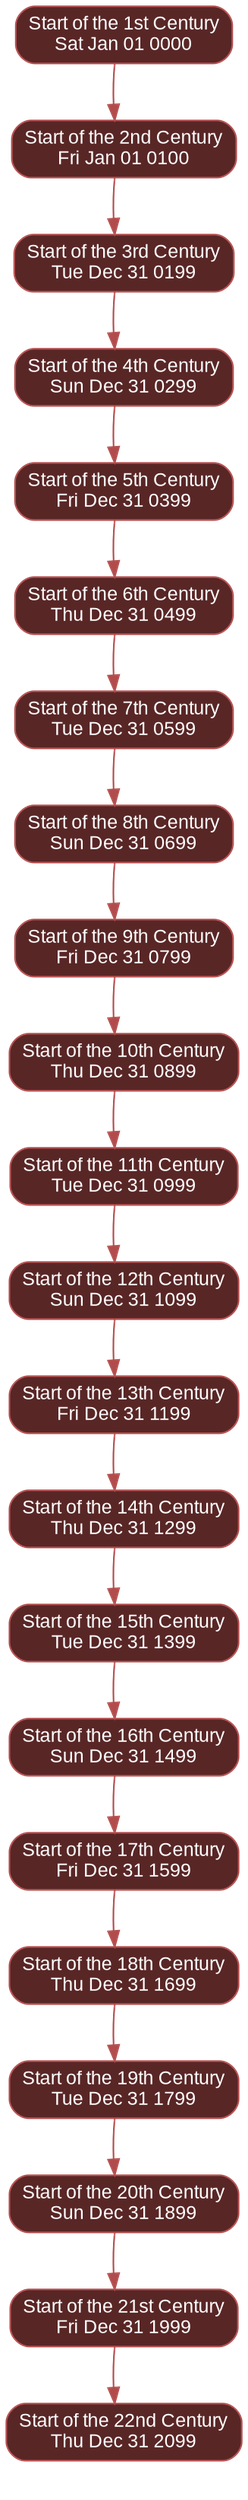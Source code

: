 digraph timeline {
    node [fontname="Arial"; fontsize="12";];
    edge [fontname="Arial"; fontsize="12";];
    bgcolor="transparent";
    comment=" ";
    fontname="Arial";
    fontsize="12";
    label=" ";
    rankdir="TD";
    ranksep="0.5";
    tooltip=" ";
    1 [class="event td408927559ee23e3"; color="#B24C4CFF"; fillcolor="#592626FF"; fontcolor="#FFFFFFFF"; id="Z0000-01-01-0"; label=<Start of the 1st Century<BR ALIGN="CENTER"/>Sat Jan 01 0000>; penwidth="1"; shape="box"; style="solid,rounded,filled"; tooltip="0ms seit Sat Jan 01 0000\n2026y 292d her"; ts="-62167219200000";];
    2 [class="event td408927559ee23e3"; color="#B24C4CFF"; fillcolor="#592626FF"; fontcolor="#FFFFFFFF"; id="Z0100-01-01-0"; label=<Start of the 2nd Century<BR ALIGN="CENTER"/>Fri Jan 01 0100>; penwidth="1"; shape="box"; style="solid,rounded,filled"; tooltip="100y 25d seit Sat Jan 01 0000\n1926y 267d her"; ts="-59011459200000";];
    3 [class="event td408927559ee23e3"; color="#B24C4CFF"; fillcolor="#592626FF"; fontcolor="#FFFFFFFF"; id="Z0199-12-31-0"; label=<Start of the 3rd Century<BR ALIGN="CENTER"/>Tue Dec 31 0199>; penwidth="1"; shape="box"; style="solid,rounded,filled"; tooltip="200y 48d seit Sat Jan 01 0000\n1826y 244d her"; ts="-55855872000000";];
    4 [class="event td408927559ee23e3"; color="#B24C4CFF"; fillcolor="#592626FF"; fontcolor="#FFFFFFFF"; id="Z0299-12-31-0"; label=<Start of the 4th Century<BR ALIGN="CENTER"/>Sun Dec 31 0299>; penwidth="1"; shape="box"; style="solid,rounded,filled"; tooltip="300y 72d seit Sat Jan 01 0000\n1726y 220d her"; ts="-52700198400000";];
    5 [class="event td408927559ee23e3"; color="#B24C4CFF"; fillcolor="#592626FF"; fontcolor="#FFFFFFFF"; id="Z0399-12-31-0"; label=<Start of the 5th Century<BR ALIGN="CENTER"/>Fri Dec 31 0399>; penwidth="1"; shape="box"; style="solid,rounded,filled"; tooltip="400y 96d seit Sat Jan 01 0000\n1626y 196d her"; ts="-49544524800000";];
    6 [class="event td408927559ee23e3"; color="#B24C4CFF"; fillcolor="#592626FF"; fontcolor="#FFFFFFFF"; id="Z0499-12-31-0"; label=<Start of the 6th Century<BR ALIGN="CENTER"/>Thu Dec 31 0499>; penwidth="1"; shape="box"; style="solid,rounded,filled"; tooltip="500y 121d seit Sat Jan 01 0000\n1526y 171d her"; ts="-46388764800000";];
    7 [class="event td408927559ee23e3"; color="#B24C4CFF"; fillcolor="#592626FF"; fontcolor="#FFFFFFFF"; id="Z0599-12-31-0"; label=<Start of the 7th Century<BR ALIGN="CENTER"/>Tue Dec 31 0599>; penwidth="1"; shape="box"; style="solid,rounded,filled"; tooltip="600y 145d seit Sat Jan 01 0000\n1426y 147d her"; ts="-43233091200000";];
    8 [class="event td408927559ee23e3"; color="#B24C4CFF"; fillcolor="#592626FF"; fontcolor="#FFFFFFFF"; id="Z0699-12-31-0"; label=<Start of the 8th Century<BR ALIGN="CENTER"/>Sun Dec 31 0699>; penwidth="1"; shape="box"; style="solid,rounded,filled"; tooltip="700y 169d seit Sat Jan 01 0000\n1326y 123d her"; ts="-40077417600000";];
    9 [class="event td408927559ee23e3"; color="#B24C4CFF"; fillcolor="#592626FF"; fontcolor="#FFFFFFFF"; id="Z0799-12-31-0"; label=<Start of the 9th Century<BR ALIGN="CENTER"/>Fri Dec 31 0799>; penwidth="1"; shape="box"; style="solid,rounded,filled"; tooltip="800y 193d seit Sat Jan 01 0000\n1226y 99d her"; ts="-36921744000000";];
    10 [class="event td408927559ee23e3"; color="#B24C4CFF"; fillcolor="#592626FF"; fontcolor="#FFFFFFFF"; id="Z0899-12-31-0"; label=<Start of the 10th Century<BR ALIGN="CENTER"/>Thu Dec 31 0899>; penwidth="1"; shape="box"; style="solid,rounded,filled"; tooltip="900y 218d seit Sat Jan 01 0000\n1126y 74d her"; ts="-33765984000000";];
    11 [class="event td408927559ee23e3"; color="#B24C4CFF"; fillcolor="#592626FF"; fontcolor="#FFFFFFFF"; id="Z0999-12-31-0"; label=<Start of the 11th Century<BR ALIGN="CENTER"/>Tue Dec 31 0999>; penwidth="1"; shape="box"; style="solid,rounded,filled"; tooltip="1000y 242d seit Sat Jan 01 0000\n1026y 50d her"; ts="-30610310400000";];
    12 [class="event td408927559ee23e3"; color="#B24C4CFF"; fillcolor="#592626FF"; fontcolor="#FFFFFFFF"; id="Z1099-12-31-0"; label=<Start of the 12th Century<BR ALIGN="CENTER"/>Sun Dec 31 1099>; penwidth="1"; shape="box"; style="solid,rounded,filled"; tooltip="1100y 266d seit Sat Jan 01 0000\n926y 26d her"; ts="-27454636800000";];
    13 [class="event td408927559ee23e3"; color="#B24C4CFF"; fillcolor="#592626FF"; fontcolor="#FFFFFFFF"; id="Z1199-12-31-0"; label=<Start of the 13th Century<BR ALIGN="CENTER"/>Fri Dec 31 1199>; penwidth="1"; shape="box"; style="solid,rounded,filled"; tooltip="1200y 290d seit Sat Jan 01 0000\n826y 2d her"; ts="-24298963200000";];
    14 [class="event td408927559ee23e3"; color="#B24C4CFF"; fillcolor="#592626FF"; fontcolor="#FFFFFFFF"; id="Z1299-12-31-0"; label=<Start of the 14th Century<BR ALIGN="CENTER"/>Thu Dec 31 1299>; penwidth="1"; shape="box"; style="solid,rounded,filled"; tooltip="1300y 315d seit Sat Jan 01 0000\n725y 342d her"; ts="-21143203200000";];
    15 [class="event td408927559ee23e3"; color="#B24C4CFF"; fillcolor="#592626FF"; fontcolor="#FFFFFFFF"; id="Z1399-12-31-0"; label=<Start of the 15th Century<BR ALIGN="CENTER"/>Tue Dec 31 1399>; penwidth="1"; shape="box"; style="solid,rounded,filled"; tooltip="1400y 339d seit Sat Jan 01 0000\n625y 318d her"; ts="-17987529600000";];
    16 [class="event td408927559ee23e3"; color="#B24C4CFF"; fillcolor="#592626FF"; fontcolor="#FFFFFFFF"; id="Z1499-12-31-0"; label=<Start of the 16th Century<BR ALIGN="CENTER"/>Sun Dec 31 1499>; penwidth="1"; shape="box"; style="solid,rounded,filled"; tooltip="1500y 363d seit Sat Jan 01 0000\n525y 294d her"; ts="-14831856000000";];
    17 [class="event td408927559ee23e3"; color="#B24C4CFF"; fillcolor="#592626FF"; fontcolor="#FFFFFFFF"; id="Z1599-12-31-0"; label=<Start of the 17th Century<BR ALIGN="CENTER"/>Fri Dec 31 1599>; penwidth="1"; shape="box"; style="solid,rounded,filled"; tooltip="1601y 22d seit Sat Jan 01 0000\n425y 270d her"; ts="-11676182400000";];
    18 [class="event td408927559ee23e3"; color="#B24C4CFF"; fillcolor="#592626FF"; fontcolor="#FFFFFFFF"; id="Z1699-12-31-0"; label=<Start of the 18th Century<BR ALIGN="CENTER"/>Thu Dec 31 1699>; penwidth="1"; shape="box"; style="solid,rounded,filled"; tooltip="1701y 47d seit Sat Jan 01 0000\n325y 245d her"; ts="-8520422400000";];
    19 [class="event td408927559ee23e3"; color="#B24C4CFF"; fillcolor="#592626FF"; fontcolor="#FFFFFFFF"; id="Z1799-12-31-0"; label=<Start of the 19th Century<BR ALIGN="CENTER"/>Tue Dec 31 1799>; penwidth="1"; shape="box"; style="solid,rounded,filled"; tooltip="1801y 71d seit Sat Jan 01 0000\n225y 221d her"; ts="-5364748800000";];
    20 [class="event td408927559ee23e3"; color="#B24C4CFF"; fillcolor="#592626FF"; fontcolor="#FFFFFFFF"; id="Z1899-12-31-0"; label=<Start of the 20th Century<BR ALIGN="CENTER"/>Sun Dec 31 1899>; penwidth="1"; shape="box"; style="solid,rounded,filled"; tooltip="1901y 95d seit Sat Jan 01 0000\n125y 197d her"; ts="-2209075200000";];
    21 [class="event td408927559ee23e3"; color="#B24C4CFF"; fillcolor="#592626FF"; fontcolor="#FFFFFFFF"; id="Z1999-12-31-0"; label=<Start of the 21st Century<BR ALIGN="CENTER"/>Fri Dec 31 1999>; penwidth="1"; shape="box"; style="solid,rounded,filled"; tooltip="2001y 119d seit Sat Jan 01 0000\n25y 173d her"; ts="946598400000";];
    22 [class="event td408927559ee23e3"; color="#B24C4CFF"; fillcolor="#592626FF"; fontcolor="#FFFFFFFF"; id="Z2099-12-31-0"; label=<Start of the 22nd Century<BR ALIGN="CENTER"/>Thu Dec 31 2099>; penwidth="1"; shape="box"; style="solid,rounded,filled"; tooltip="2101y 144d seit Sat Jan 01 0000\n-74y -217d her"; ts="4102358400000";];
    1 -> 2 [color="#B24C4CFF"; penwidth="1"; samehead="document"; sametail="document"; style="solid"; tooltip="100y 25d passed";];
    2 -> 3 [color="#B24C4CFF"; penwidth="1"; samehead="document"; sametail="document"; style="solid"; tooltip="100y 23d passed";];
    3 -> 4 [color="#B24C4CFF"; penwidth="1"; samehead="document"; sametail="document"; style="solid"; tooltip="100y 24d passed";];
    4 -> 5 [color="#B24C4CFF"; penwidth="1"; samehead="document"; sametail="document"; style="solid"; tooltip="100y 24d passed";];
    5 -> 6 [color="#B24C4CFF"; penwidth="1"; samehead="document"; sametail="document"; style="solid"; tooltip="100y 25d passed";];
    6 -> 7 [color="#B24C4CFF"; penwidth="1"; samehead="document"; sametail="document"; style="solid"; tooltip="100y 24d passed";];
    7 -> 8 [color="#B24C4CFF"; penwidth="1"; samehead="document"; sametail="document"; style="solid"; tooltip="100y 24d passed";];
    8 -> 9 [color="#B24C4CFF"; penwidth="1"; samehead="document"; sametail="document"; style="solid"; tooltip="100y 24d passed";];
    9 -> 10 [color="#B24C4CFF"; penwidth="1"; samehead="document"; sametail="document"; style="solid"; tooltip="100y 25d passed";];
    10 -> 11 [color="#B24C4CFF"; penwidth="1"; samehead="document"; sametail="document"; style="solid"; tooltip="100y 24d passed";];
    11 -> 12 [color="#B24C4CFF"; penwidth="1"; samehead="document"; sametail="document"; style="solid"; tooltip="100y 24d passed";];
    12 -> 13 [color="#B24C4CFF"; penwidth="1"; samehead="document"; sametail="document"; style="solid"; tooltip="100y 24d passed";];
    13 -> 14 [color="#B24C4CFF"; penwidth="1"; samehead="document"; sametail="document"; style="solid"; tooltip="100y 25d passed";];
    14 -> 15 [color="#B24C4CFF"; penwidth="1"; samehead="document"; sametail="document"; style="solid"; tooltip="100y 24d passed";];
    15 -> 16 [color="#B24C4CFF"; penwidth="1"; samehead="document"; sametail="document"; style="solid"; tooltip="100y 24d passed";];
    16 -> 17 [color="#B24C4CFF"; penwidth="1"; samehead="document"; sametail="document"; style="solid"; tooltip="100y 24d passed";];
    17 -> 18 [color="#B24C4CFF"; penwidth="1"; samehead="document"; sametail="document"; style="solid"; tooltip="100y 25d passed";];
    18 -> 19 [color="#B24C4CFF"; penwidth="1"; samehead="document"; sametail="document"; style="solid"; tooltip="100y 24d passed";];
    19 -> 20 [color="#B24C4CFF"; penwidth="1"; samehead="document"; sametail="document"; style="solid"; tooltip="100y 24d passed";];
    20 -> 21 [color="#B24C4CFF"; penwidth="1"; samehead="document"; sametail="document"; style="solid"; tooltip="100y 24d passed";];
    21 -> 22 [color="#B24C4CFF"; penwidth="1"; samehead="document"; sametail="document"; style="solid"; tooltip="100y 25d passed";];
    1 -> 2 [style="invis";];
    2 -> 3 [style="invis";];
    3 -> 4 [style="invis";];
    4 -> 5 [style="invis";];
    5 -> 6 [style="invis";];
    6 -> 7 [style="invis";];
    7 -> 8 [style="invis";];
    8 -> 9 [style="invis";];
    9 -> 10 [style="invis";];
    10 -> 11 [style="invis";];
    11 -> 12 [style="invis";];
    12 -> 13 [style="invis";];
    13 -> 14 [style="invis";];
    14 -> 15 [style="invis";];
    15 -> 16 [style="invis";];
    16 -> 17 [style="invis";];
    17 -> 18 [style="invis";];
    18 -> 19 [style="invis";];
    19 -> 20 [style="invis";];
    20 -> 21 [style="invis";];
    21 -> 22 [style="invis";];
}